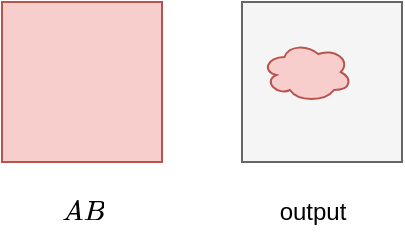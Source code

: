 <mxfile>
    <diagram id="7-km0iZapuMsol8tRsko" name="ページ1">
        <mxGraphModel dx="1686" dy="991" grid="1" gridSize="10" guides="1" tooltips="1" connect="1" arrows="1" fold="1" page="1" pageScale="1" pageWidth="827" pageHeight="1169" math="1" shadow="0">
            <root>
                <mxCell id="0"/>
                <mxCell id="1" parent="0"/>
                <mxCell id="3" value="" style="whiteSpace=wrap;html=1;fillColor=#f8cecc;strokeColor=#b85450;" vertex="1" parent="1">
                    <mxGeometry x="160" y="160" width="80" height="80" as="geometry"/>
                </mxCell>
                <mxCell id="5" value="" style="whiteSpace=wrap;html=1;fillColor=#f5f5f5;strokeColor=#666666;fontColor=#333333;" vertex="1" parent="1">
                    <mxGeometry x="280" y="160" width="80" height="80" as="geometry"/>
                </mxCell>
                <mxCell id="6" value="" style="ellipse;shape=cloud;whiteSpace=wrap;html=1;fillColor=#f8cecc;strokeColor=#b85450;" vertex="1" parent="1">
                    <mxGeometry x="290" y="180" width="45" height="30" as="geometry"/>
                </mxCell>
                <mxCell id="7" value="&lt;svg style=&quot;vertical-align: 0px;&quot; xmlns:xlink=&quot;http://www.w3.org/1999/xlink&quot; viewBox=&quot;0 -716 1509 716&quot; role=&quot;img&quot; height=&quot;1.62ex&quot; width=&quot;3.414ex&quot; xmlns=&quot;http://www.w3.org/2000/svg&quot;&gt;&lt;defs&gt;&lt;path d=&quot;M208 74Q208 50 254 46Q272 46 272 35Q272 34 270 22Q267 8 264 4T251 0Q249 0 239 0T205 1T141 2Q70 2 50 0H42Q35 7 35 11Q37 38 48 46H62Q132 49 164 96Q170 102 345 401T523 704Q530 716 547 716H555H572Q578 707 578 706L606 383Q634 60 636 57Q641 46 701 46Q726 46 726 36Q726 34 723 22Q720 7 718 4T704 0Q701 0 690 0T651 1T578 2Q484 2 455 0H443Q437 6 437 9T439 27Q443 40 445 43L449 46H469Q523 49 533 63L521 213H283L249 155Q208 86 208 74ZM516 260Q516 271 504 416T490 562L463 519Q447 492 400 412L310 260L413 259Q516 259 516 260Z&quot; id=&quot;MJX-1-TEX-I-1D434&quot;&gt;&lt;/path&gt;&lt;path d=&quot;M231 637Q204 637 199 638T194 649Q194 676 205 682Q206 683 335 683Q594 683 608 681Q671 671 713 636T756 544Q756 480 698 429T565 360L555 357Q619 348 660 311T702 219Q702 146 630 78T453 1Q446 0 242 0Q42 0 39 2Q35 5 35 10Q35 17 37 24Q42 43 47 45Q51 46 62 46H68Q95 46 128 49Q142 52 147 61Q150 65 219 339T288 628Q288 635 231 637ZM649 544Q649 574 634 600T585 634Q578 636 493 637Q473 637 451 637T416 636H403Q388 635 384 626Q382 622 352 506Q352 503 351 500L320 374H401Q482 374 494 376Q554 386 601 434T649 544ZM595 229Q595 273 572 302T512 336Q506 337 429 337Q311 337 310 336Q310 334 293 263T258 122L240 52Q240 48 252 48T333 46Q422 46 429 47Q491 54 543 105T595 229Z&quot; id=&quot;MJX-1-TEX-I-1D435&quot;&gt;&lt;/path&gt;&lt;/defs&gt;&lt;g transform=&quot;scale(1,-1)&quot; stroke-width=&quot;0&quot; fill=&quot;currentColor&quot; stroke=&quot;currentColor&quot;&gt;&lt;g data-mml-node=&quot;math&quot;&gt;&lt;g data-mml-node=&quot;mi&quot;&gt;&lt;use xlink:href=&quot;#MJX-1-TEX-I-1D434&quot; data-c=&quot;1D434&quot;&gt;&lt;/use&gt;&lt;/g&gt;&lt;g transform=&quot;translate(750,0)&quot; data-mml-node=&quot;mi&quot;&gt;&lt;use xlink:href=&quot;#MJX-1-TEX-I-1D435&quot; data-c=&quot;1D435&quot;&gt;&lt;/use&gt;&lt;/g&gt;&lt;/g&gt;&lt;/g&gt;&lt;/svg&gt;" style="text;html=1;align=center;verticalAlign=middle;resizable=0;points=[];autosize=1;strokeColor=none;fillColor=none;" vertex="1" parent="1">
                    <mxGeometry x="180" y="250" width="40" height="30" as="geometry"/>
                </mxCell>
                <mxCell id="8" value="output" style="text;html=1;align=center;verticalAlign=middle;resizable=0;points=[];autosize=1;strokeColor=none;fillColor=none;" vertex="1" parent="1">
                    <mxGeometry x="285" y="250" width="60" height="30" as="geometry"/>
                </mxCell>
            </root>
        </mxGraphModel>
    </diagram>
</mxfile>